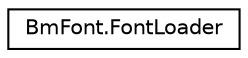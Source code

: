 digraph "Graphical Class Hierarchy"
{
  edge [fontname="Helvetica",fontsize="10",labelfontname="Helvetica",labelfontsize="10"];
  node [fontname="Helvetica",fontsize="10",shape=record];
  rankdir="LR";
  Node1 [label="BmFont.FontLoader",height=0.2,width=0.4,color="black", fillcolor="white", style="filled",URL="$class_bm_font_1_1_font_loader.html"];
}
